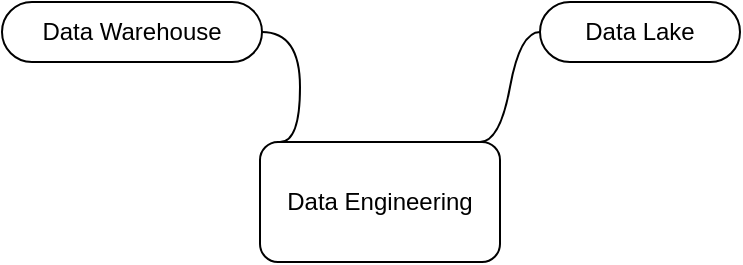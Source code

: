 <mxfile version="13.8.5" type="github">
  <diagram id="vFcsvwYLtnisdRrZx7pI" name="Page-1">
    <mxGraphModel dx="1422" dy="705" grid="1" gridSize="10" guides="1" tooltips="1" connect="1" arrows="1" fold="1" page="1" pageScale="1" pageWidth="827" pageHeight="1169" math="0" shadow="0">
      <root>
        <mxCell id="0" />
        <mxCell id="1" parent="0" />
        <mxCell id="aD3c_HmT-s8xsHDP89Bb-1" value="Data Engineering" style="rounded=1;whiteSpace=wrap;html=1;" vertex="1" parent="1">
          <mxGeometry x="350" y="330" width="120" height="60" as="geometry" />
        </mxCell>
        <mxCell id="aD3c_HmT-s8xsHDP89Bb-3" value="Data Lake&lt;br&gt;" style="whiteSpace=wrap;html=1;rounded=1;arcSize=50;align=center;verticalAlign=middle;strokeWidth=1;autosize=1;spacing=4;treeFolding=1;treeMoving=1;newEdgeStyle={&quot;edgeStyle&quot;:&quot;entityRelationEdgeStyle&quot;,&quot;startArrow&quot;:&quot;none&quot;,&quot;endArrow&quot;:&quot;none&quot;,&quot;segment&quot;:10,&quot;curved&quot;:1};" vertex="1" parent="1">
          <mxGeometry x="490" y="260" width="100" height="30" as="geometry" />
        </mxCell>
        <mxCell id="aD3c_HmT-s8xsHDP89Bb-4" value="" style="edgeStyle=entityRelationEdgeStyle;startArrow=none;endArrow=none;segment=10;curved=1;" edge="1" target="aD3c_HmT-s8xsHDP89Bb-3" parent="1">
          <mxGeometry relative="1" as="geometry">
            <mxPoint x="460" y="330" as="sourcePoint" />
          </mxGeometry>
        </mxCell>
        <mxCell id="aD3c_HmT-s8xsHDP89Bb-5" value="Data Warehouse&lt;br&gt;" style="whiteSpace=wrap;html=1;rounded=1;arcSize=50;align=center;verticalAlign=middle;strokeWidth=1;autosize=1;spacing=4;treeFolding=1;treeMoving=1;newEdgeStyle={&quot;edgeStyle&quot;:&quot;entityRelationEdgeStyle&quot;,&quot;startArrow&quot;:&quot;none&quot;,&quot;endArrow&quot;:&quot;none&quot;,&quot;segment&quot;:10,&quot;curved&quot;:1};" vertex="1" parent="1">
          <mxGeometry x="221" y="260" width="130" height="30" as="geometry" />
        </mxCell>
        <mxCell id="aD3c_HmT-s8xsHDP89Bb-6" value="" style="edgeStyle=entityRelationEdgeStyle;startArrow=none;endArrow=none;segment=10;curved=1;exitX=0;exitY=0;exitDx=0;exitDy=0;" edge="1" target="aD3c_HmT-s8xsHDP89Bb-5" parent="1">
          <mxGeometry relative="1" as="geometry">
            <mxPoint x="360" y="330" as="sourcePoint" />
          </mxGeometry>
        </mxCell>
      </root>
    </mxGraphModel>
  </diagram>
</mxfile>
